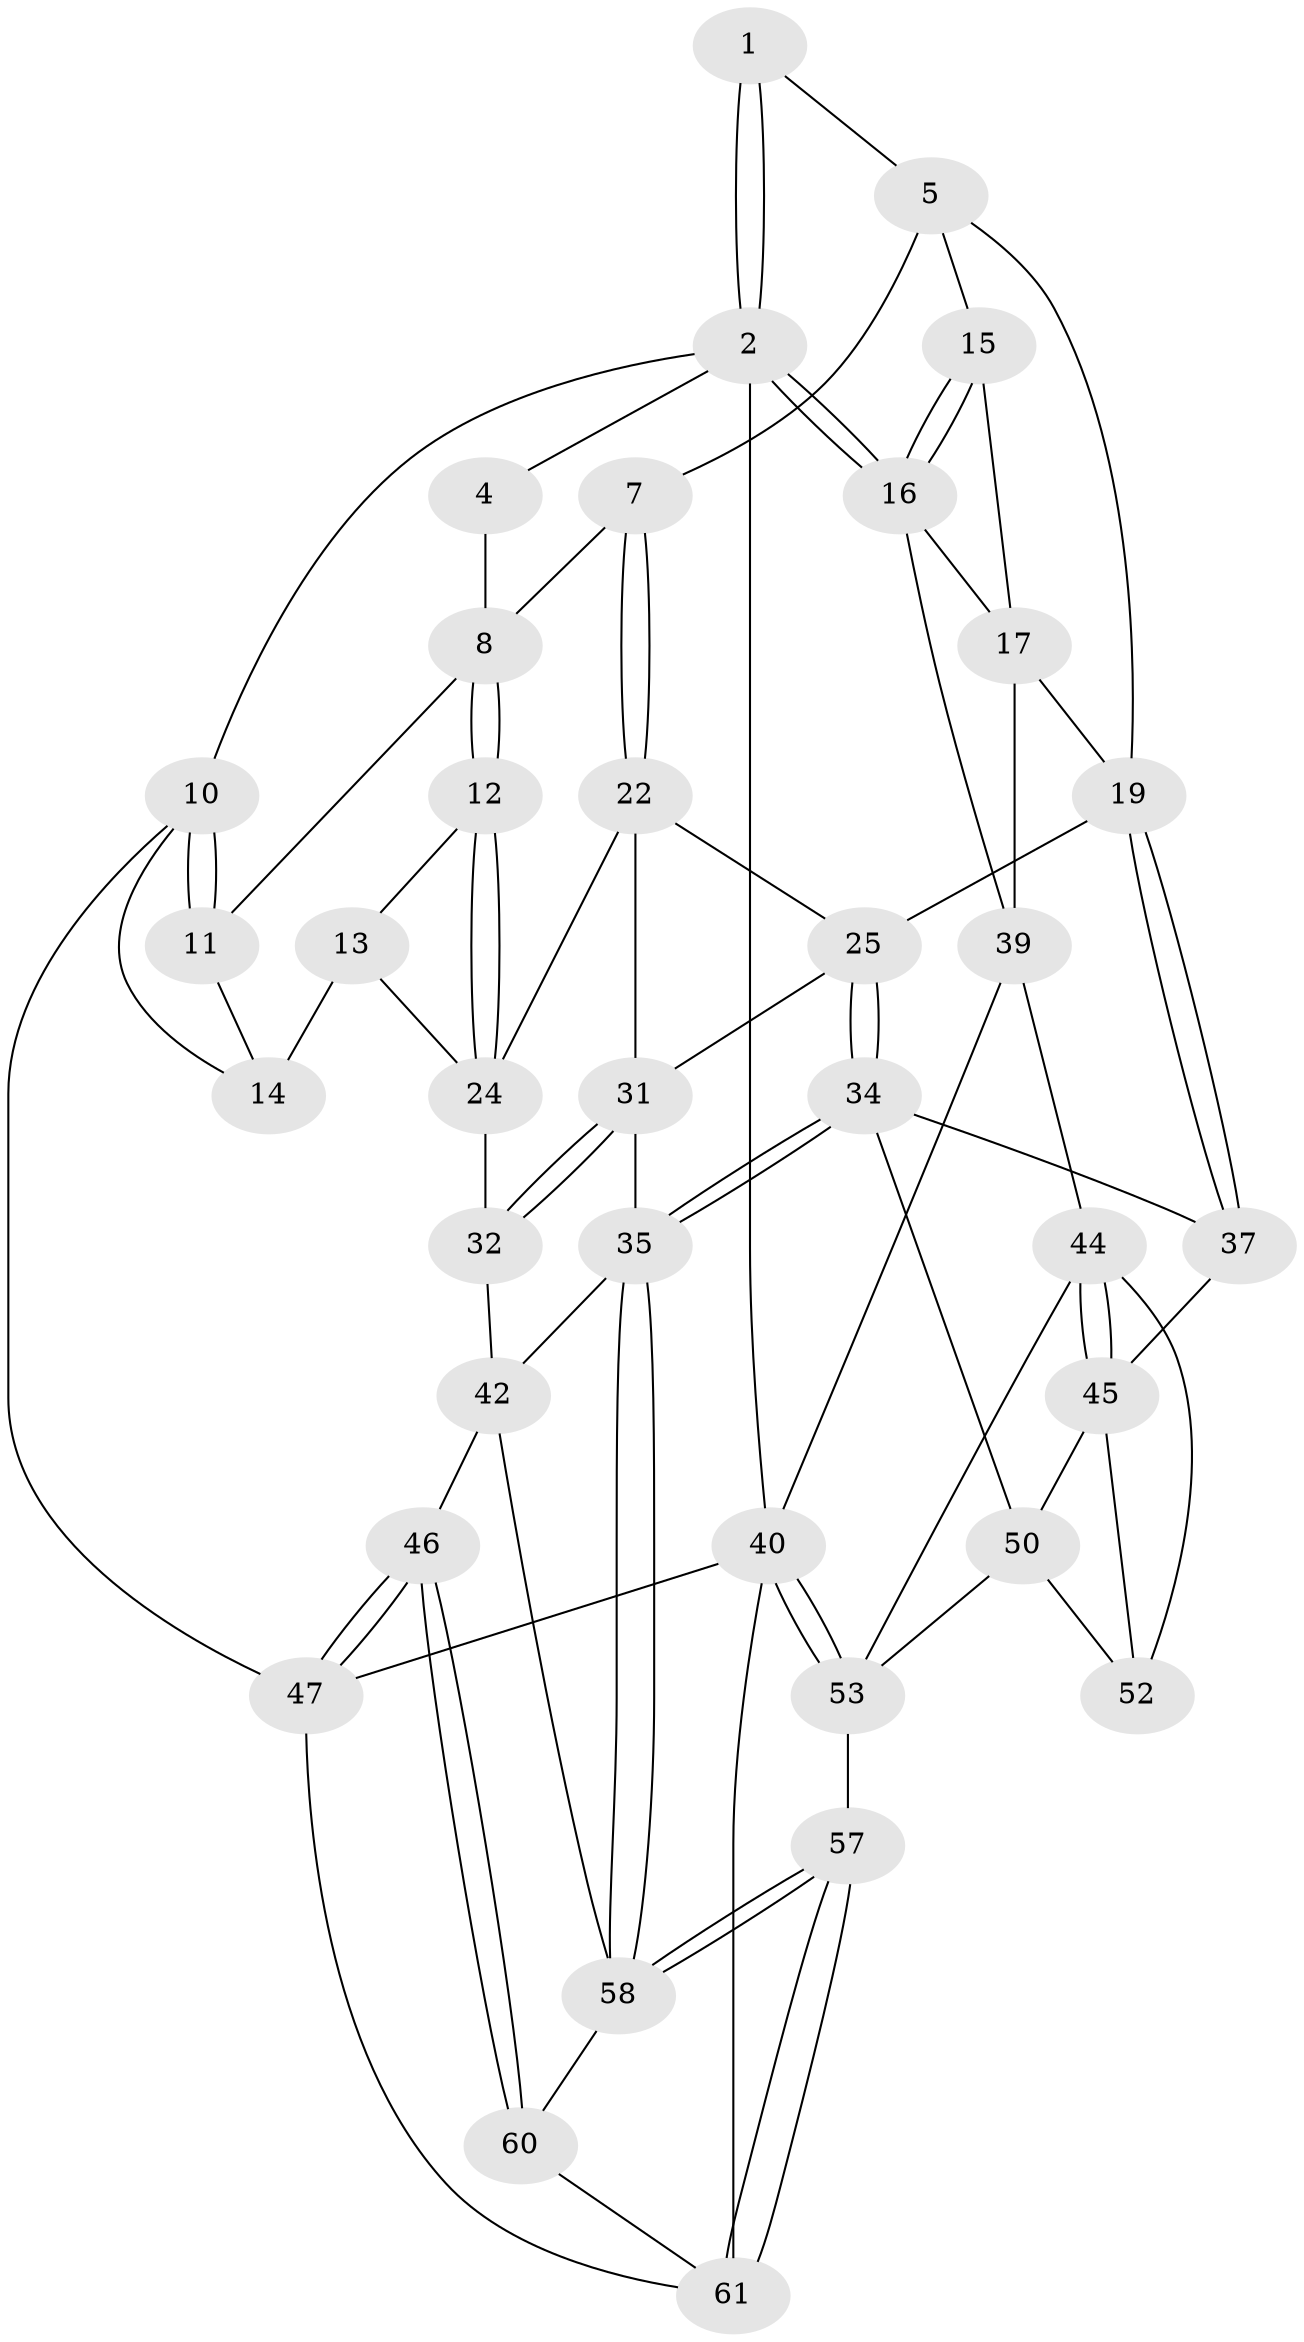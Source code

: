 // Generated by graph-tools (version 1.1) at 2025/24/03/03/25 07:24:33]
// undirected, 37 vertices, 85 edges
graph export_dot {
graph [start="1"]
  node [color=gray90,style=filled];
  1 [pos="+0.665261408282709+0"];
  2 [pos="+1+0",super="+3"];
  4 [pos="+0.40123062636760304+0"];
  5 [pos="+0.7284879810638266+0.22271751898172876",super="+6"];
  7 [pos="+0.46954784198988114+0.25500794005078264"];
  8 [pos="+0.42955976166921767+0.2195565514629913",super="+9"];
  10 [pos="+0+0",super="+28"];
  11 [pos="+0.09854890160014161+0.20545181558031111"];
  12 [pos="+0.24971655794696568+0.34351384294118653"];
  13 [pos="+0.18694494626766153+0.32791844725720076",super="+29"];
  14 [pos="+0.16049792591852743+0.3130013377427905",super="+27"];
  15 [pos="+0.7816692409747401+0.23125031632525156"];
  16 [pos="+1+0",super="+21"];
  17 [pos="+0.8361529514876271+0.2958371919186366",super="+18"];
  19 [pos="+0.8109585762445011+0.5349418424662472",super="+20"];
  22 [pos="+0.4866912426975779+0.38760054183852094",super="+23"];
  24 [pos="+0.2655893161783258+0.3944029490856142",super="+30"];
  25 [pos="+0.5535805454755054+0.47517822269285587",super="+26"];
  31 [pos="+0.32908704940573635+0.5130688806616441",super="+33"];
  32 [pos="+0.1570108715688676+0.6028421963454804"];
  34 [pos="+0.6138837350797564+0.6899747715547329",super="+38"];
  35 [pos="+0.524036085909678+0.7333107909494292",super="+36"];
  37 [pos="+0.8040281741673595+0.556904577267119"];
  39 [pos="+1+0.4621435683965956",super="+41"];
  40 [pos="+1+1",super="+54"];
  42 [pos="+0.3422390513593091+0.7267554290507127",super="+43"];
  44 [pos="+0.9128499302350803+0.7227701893039757",super="+51"];
  45 [pos="+0.8199380517046325+0.6015310097728577",super="+49"];
  46 [pos="+0.08577838718194199+0.8448655354069858"];
  47 [pos="+0.03228178902236391+0.8912428099277556",super="+48"];
  50 [pos="+0.6765285519547583+0.7508648658380149",super="+55"];
  52 [pos="+0.8545657887982634+0.834527950376886"];
  53 [pos="+1+1",super="+56"];
  57 [pos="+0.5512520965473646+1"];
  58 [pos="+0.5494465173650463+1",super="+59"];
  60 [pos="+0.29226847723324423+0.8113853008067273"];
  61 [pos="+0.3470951212935565+1",super="+62"];
  1 -- 2;
  1 -- 2;
  1 -- 5;
  2 -- 16;
  2 -- 16;
  2 -- 40 [weight=2];
  2 -- 10;
  2 -- 4;
  4 -- 8;
  5 -- 15;
  5 -- 7;
  5 -- 19;
  7 -- 8;
  7 -- 22;
  7 -- 22;
  8 -- 12;
  8 -- 12;
  8 -- 11;
  10 -- 11;
  10 -- 11;
  10 -- 14;
  10 -- 47;
  11 -- 14;
  12 -- 13;
  12 -- 24;
  12 -- 24;
  13 -- 14 [weight=2];
  13 -- 24;
  15 -- 16;
  15 -- 16;
  15 -- 17;
  16 -- 17;
  16 -- 39;
  17 -- 19;
  17 -- 39;
  19 -- 37;
  19 -- 37;
  19 -- 25;
  22 -- 25;
  22 -- 24;
  22 -- 31;
  24 -- 32;
  25 -- 34;
  25 -- 34;
  25 -- 31;
  31 -- 32;
  31 -- 32;
  31 -- 35;
  32 -- 42;
  34 -- 35;
  34 -- 35;
  34 -- 50;
  34 -- 37;
  35 -- 58;
  35 -- 58;
  35 -- 42;
  37 -- 45;
  39 -- 40;
  39 -- 44;
  40 -- 53;
  40 -- 53;
  40 -- 61;
  40 -- 47;
  42 -- 58;
  42 -- 46;
  44 -- 45;
  44 -- 45;
  44 -- 53;
  44 -- 52;
  45 -- 50;
  45 -- 52;
  46 -- 47;
  46 -- 47;
  46 -- 60;
  46 -- 60;
  47 -- 61;
  50 -- 52;
  50 -- 53;
  53 -- 57;
  57 -- 58;
  57 -- 58;
  57 -- 61;
  57 -- 61;
  58 -- 60;
  60 -- 61;
}
